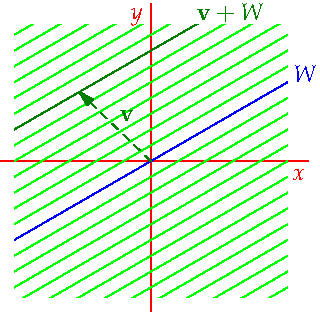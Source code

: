 settings.tex="pdflatex";

texpreamble("\usepackage{amsmath}
\usepackage{amsthm,amssymb}
\usepackage{mathpazo}
\usepackage[svgnames]{xcolor}
");
import graph;


size(160,170);

path c=box((-1,-1),(1,1));

real a=30;

draw(-2dir(a)--2dir(a),blue);
for(int i=1; i<=13; ++i){
	draw(-2dir(a)+0.1*i*dir(a+90)--2dir(a)+0.1*i*dir(a+90),green);
	draw(-2dir(a)-0.1*i*dir(a+90)--2dir(a)-0.1*i*dir(a+90),green);
	}
	
	draw(-2dir(a)+0.1*7*dir(a+90)--2dir(a)+0.1*7*dir(a+90),deepgreen);

	draw("$\mathbf{v}$",(0,0)--0.1*7*dir(a+90)-0.2dir(a),deepgreen+dashed,Arrow);

clip(c);

label("$W$",1.15dir(a),dir(a),blue);
label("$\mathbf{v}+W$",0.1*7*dir(a+90)+0.75dir(a),NE,deepgreen);



xaxis("$x$",-1.1,1.15,red);
yaxis("$y$",-1.1,1.15,red);